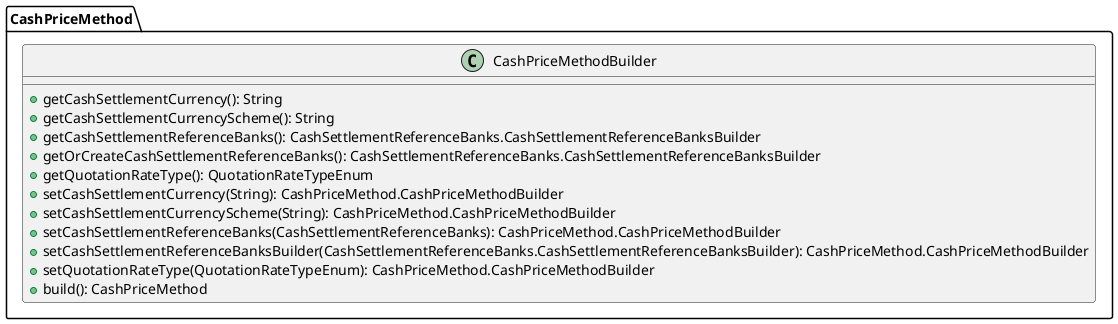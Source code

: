 @startuml

    class CashPriceMethod.CashPriceMethodBuilder [[CashPriceMethod.CashPriceMethodBuilder.html]] {
        +getCashSettlementCurrency(): String
        +getCashSettlementCurrencyScheme(): String
        +getCashSettlementReferenceBanks(): CashSettlementReferenceBanks.CashSettlementReferenceBanksBuilder
        +getOrCreateCashSettlementReferenceBanks(): CashSettlementReferenceBanks.CashSettlementReferenceBanksBuilder
        +getQuotationRateType(): QuotationRateTypeEnum
        +setCashSettlementCurrency(String): CashPriceMethod.CashPriceMethodBuilder
        +setCashSettlementCurrencyScheme(String): CashPriceMethod.CashPriceMethodBuilder
        +setCashSettlementReferenceBanks(CashSettlementReferenceBanks): CashPriceMethod.CashPriceMethodBuilder
        +setCashSettlementReferenceBanksBuilder(CashSettlementReferenceBanks.CashSettlementReferenceBanksBuilder): CashPriceMethod.CashPriceMethodBuilder
        +setQuotationRateType(QuotationRateTypeEnum): CashPriceMethod.CashPriceMethodBuilder
        +build(): CashPriceMethod
    }

@enduml
